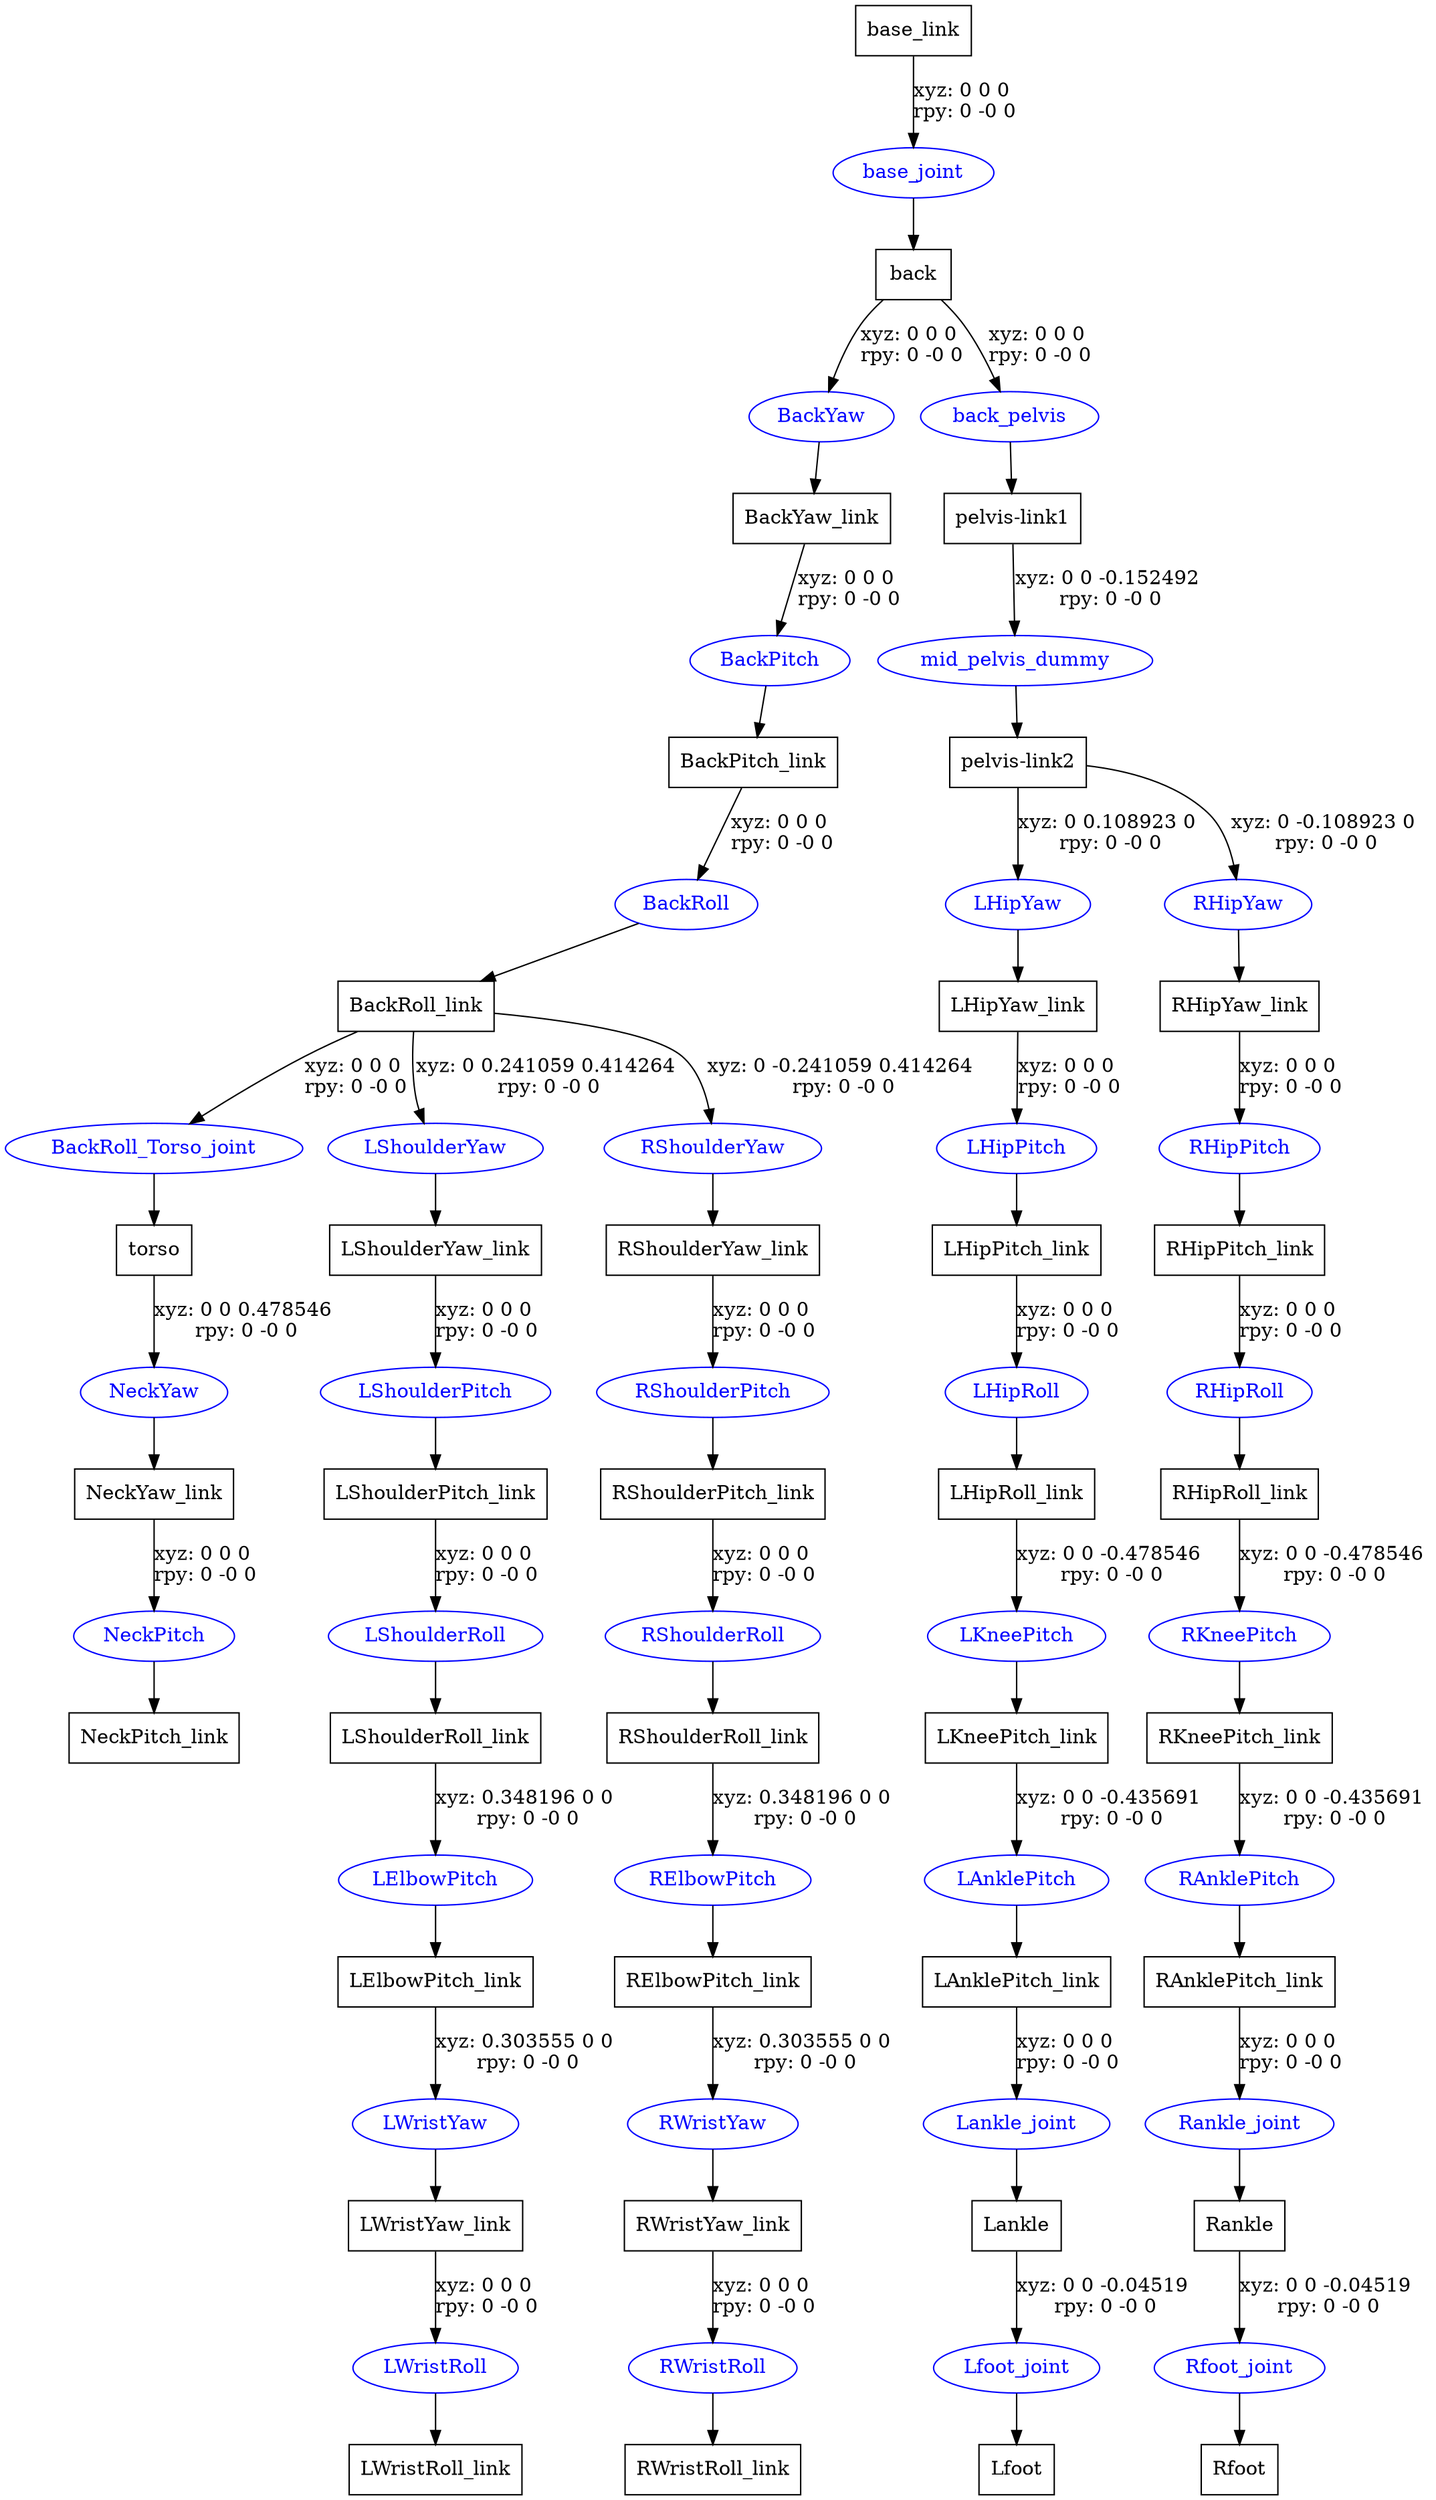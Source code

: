 digraph G {
node [shape=box];
"base_link" [label="base_link"];
"back" [label="back"];
"BackYaw_link" [label="BackYaw_link"];
"BackPitch_link" [label="BackPitch_link"];
"BackRoll_link" [label="BackRoll_link"];
"torso" [label="torso"];
"NeckYaw_link" [label="NeckYaw_link"];
"NeckPitch_link" [label="NeckPitch_link"];
"LShoulderYaw_link" [label="LShoulderYaw_link"];
"LShoulderPitch_link" [label="LShoulderPitch_link"];
"LShoulderRoll_link" [label="LShoulderRoll_link"];
"LElbowPitch_link" [label="LElbowPitch_link"];
"LWristYaw_link" [label="LWristYaw_link"];
"LWristRoll_link" [label="LWristRoll_link"];
"RShoulderYaw_link" [label="RShoulderYaw_link"];
"RShoulderPitch_link" [label="RShoulderPitch_link"];
"RShoulderRoll_link" [label="RShoulderRoll_link"];
"RElbowPitch_link" [label="RElbowPitch_link"];
"RWristYaw_link" [label="RWristYaw_link"];
"RWristRoll_link" [label="RWristRoll_link"];
"pelvis-link1" [label="pelvis-link1"];
"pelvis-link2" [label="pelvis-link2"];
"LHipYaw_link" [label="LHipYaw_link"];
"LHipPitch_link" [label="LHipPitch_link"];
"LHipRoll_link" [label="LHipRoll_link"];
"LKneePitch_link" [label="LKneePitch_link"];
"LAnklePitch_link" [label="LAnklePitch_link"];
"Lankle" [label="Lankle"];
"Lfoot" [label="Lfoot"];
"RHipYaw_link" [label="RHipYaw_link"];
"RHipPitch_link" [label="RHipPitch_link"];
"RHipRoll_link" [label="RHipRoll_link"];
"RKneePitch_link" [label="RKneePitch_link"];
"RAnklePitch_link" [label="RAnklePitch_link"];
"Rankle" [label="Rankle"];
"Rfoot" [label="Rfoot"];
node [shape=ellipse, color=blue, fontcolor=blue];
"base_link" -> "base_joint" [label="xyz: 0 0 0 \nrpy: 0 -0 0"]
"base_joint" -> "back"
"back" -> "BackYaw" [label="xyz: 0 0 0 \nrpy: 0 -0 0"]
"BackYaw" -> "BackYaw_link"
"BackYaw_link" -> "BackPitch" [label="xyz: 0 0 0 \nrpy: 0 -0 0"]
"BackPitch" -> "BackPitch_link"
"BackPitch_link" -> "BackRoll" [label="xyz: 0 0 0 \nrpy: 0 -0 0"]
"BackRoll" -> "BackRoll_link"
"BackRoll_link" -> "BackRoll_Torso_joint" [label="xyz: 0 0 0 \nrpy: 0 -0 0"]
"BackRoll_Torso_joint" -> "torso"
"torso" -> "NeckYaw" [label="xyz: 0 0 0.478546 \nrpy: 0 -0 0"]
"NeckYaw" -> "NeckYaw_link"
"NeckYaw_link" -> "NeckPitch" [label="xyz: 0 0 0 \nrpy: 0 -0 0"]
"NeckPitch" -> "NeckPitch_link"
"BackRoll_link" -> "LShoulderYaw" [label="xyz: 0 0.241059 0.414264 \nrpy: 0 -0 0"]
"LShoulderYaw" -> "LShoulderYaw_link"
"LShoulderYaw_link" -> "LShoulderPitch" [label="xyz: 0 0 0 \nrpy: 0 -0 0"]
"LShoulderPitch" -> "LShoulderPitch_link"
"LShoulderPitch_link" -> "LShoulderRoll" [label="xyz: 0 0 0 \nrpy: 0 -0 0"]
"LShoulderRoll" -> "LShoulderRoll_link"
"LShoulderRoll_link" -> "LElbowPitch" [label="xyz: 0.348196 0 0 \nrpy: 0 -0 0"]
"LElbowPitch" -> "LElbowPitch_link"
"LElbowPitch_link" -> "LWristYaw" [label="xyz: 0.303555 0 0 \nrpy: 0 -0 0"]
"LWristYaw" -> "LWristYaw_link"
"LWristYaw_link" -> "LWristRoll" [label="xyz: 0 0 0 \nrpy: 0 -0 0"]
"LWristRoll" -> "LWristRoll_link"
"BackRoll_link" -> "RShoulderYaw" [label="xyz: 0 -0.241059 0.414264 \nrpy: 0 -0 0"]
"RShoulderYaw" -> "RShoulderYaw_link"
"RShoulderYaw_link" -> "RShoulderPitch" [label="xyz: 0 0 0 \nrpy: 0 -0 0"]
"RShoulderPitch" -> "RShoulderPitch_link"
"RShoulderPitch_link" -> "RShoulderRoll" [label="xyz: 0 0 0 \nrpy: 0 -0 0"]
"RShoulderRoll" -> "RShoulderRoll_link"
"RShoulderRoll_link" -> "RElbowPitch" [label="xyz: 0.348196 0 0 \nrpy: 0 -0 0"]
"RElbowPitch" -> "RElbowPitch_link"
"RElbowPitch_link" -> "RWristYaw" [label="xyz: 0.303555 0 0 \nrpy: 0 -0 0"]
"RWristYaw" -> "RWristYaw_link"
"RWristYaw_link" -> "RWristRoll" [label="xyz: 0 0 0 \nrpy: 0 -0 0"]
"RWristRoll" -> "RWristRoll_link"
"back" -> "back_pelvis" [label="xyz: 0 0 0 \nrpy: 0 -0 0"]
"back_pelvis" -> "pelvis-link1"
"pelvis-link1" -> "mid_pelvis_dummy" [label="xyz: 0 0 -0.152492 \nrpy: 0 -0 0"]
"mid_pelvis_dummy" -> "pelvis-link2"
"pelvis-link2" -> "LHipYaw" [label="xyz: 0 0.108923 0 \nrpy: 0 -0 0"]
"LHipYaw" -> "LHipYaw_link"
"LHipYaw_link" -> "LHipPitch" [label="xyz: 0 0 0 \nrpy: 0 -0 0"]
"LHipPitch" -> "LHipPitch_link"
"LHipPitch_link" -> "LHipRoll" [label="xyz: 0 0 0 \nrpy: 0 -0 0"]
"LHipRoll" -> "LHipRoll_link"
"LHipRoll_link" -> "LKneePitch" [label="xyz: 0 0 -0.478546 \nrpy: 0 -0 0"]
"LKneePitch" -> "LKneePitch_link"
"LKneePitch_link" -> "LAnklePitch" [label="xyz: 0 0 -0.435691 \nrpy: 0 -0 0"]
"LAnklePitch" -> "LAnklePitch_link"
"LAnklePitch_link" -> "Lankle_joint" [label="xyz: 0 0 0 \nrpy: 0 -0 0"]
"Lankle_joint" -> "Lankle"
"Lankle" -> "Lfoot_joint" [label="xyz: 0 0 -0.04519 \nrpy: 0 -0 0"]
"Lfoot_joint" -> "Lfoot"
"pelvis-link2" -> "RHipYaw" [label="xyz: 0 -0.108923 0 \nrpy: 0 -0 0"]
"RHipYaw" -> "RHipYaw_link"
"RHipYaw_link" -> "RHipPitch" [label="xyz: 0 0 0 \nrpy: 0 -0 0"]
"RHipPitch" -> "RHipPitch_link"
"RHipPitch_link" -> "RHipRoll" [label="xyz: 0 0 0 \nrpy: 0 -0 0"]
"RHipRoll" -> "RHipRoll_link"
"RHipRoll_link" -> "RKneePitch" [label="xyz: 0 0 -0.478546 \nrpy: 0 -0 0"]
"RKneePitch" -> "RKneePitch_link"
"RKneePitch_link" -> "RAnklePitch" [label="xyz: 0 0 -0.435691 \nrpy: 0 -0 0"]
"RAnklePitch" -> "RAnklePitch_link"
"RAnklePitch_link" -> "Rankle_joint" [label="xyz: 0 0 0 \nrpy: 0 -0 0"]
"Rankle_joint" -> "Rankle"
"Rankle" -> "Rfoot_joint" [label="xyz: 0 0 -0.04519 \nrpy: 0 -0 0"]
"Rfoot_joint" -> "Rfoot"
}
